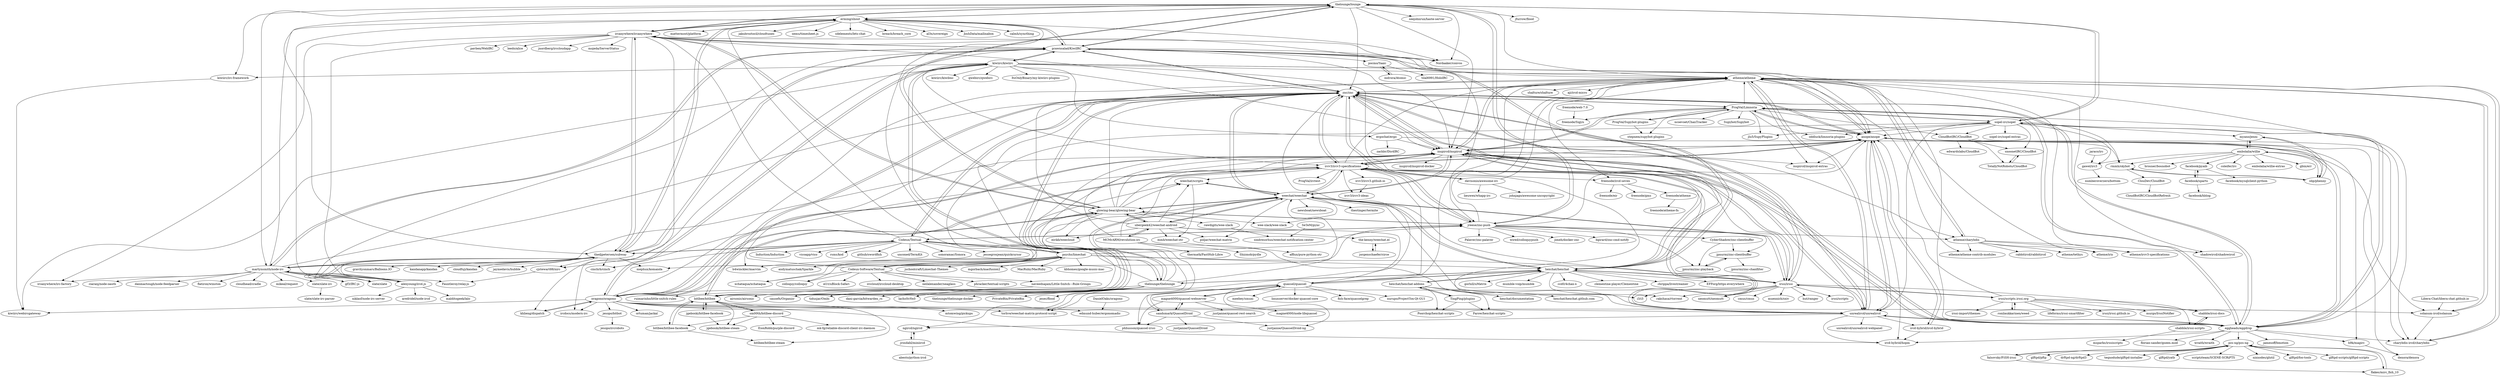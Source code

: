 digraph G {
"thelounge/lounge" -> "erming/shout"
"thelounge/lounge" -> "ircanywhere/ircanywhere"
"thelounge/lounge" -> "prawnsalad/KiwiIRC"
"thelounge/lounge" -> "Nordaaker/convos" ["e"=1]
"thelounge/lounge" -> "znc/znc"
"thelounge/lounge" -> "jreese/znc-push"
"thelounge/lounge" -> "glowing-bear/glowing-bear"
"thelounge/lounge" -> "thedjpetersen/subway"
"thelounge/lounge" -> "sopel-irc/sopel"
"thelounge/lounge" -> "seejohnrun/haste-server" ["e"=1]
"thelounge/lounge" -> "atheme/atheme"
"thelounge/lounge" -> "martynsmith/node-irc"
"thelounge/lounge" -> "kiwiirc/irc-framework"
"thelounge/lounge" -> "jfurrow/flood" ["e"=1]
"thelounge/lounge" -> "inspircd/inspircd"
"ircv3/ircv3-specifications" -> "ircv3/ircv3-ideas"
"ircv3/ircv3-specifications" -> "ircv3/ircv3.github.io"
"ircv3/ircv3-specifications" -> "freenode/ircd-seven"
"ircv3/ircv3-specifications" -> "oragono/oragono"
"ircv3/ircv3-specifications" -> "inspircd/inspircd"
"ircv3/ircv3-specifications" -> "ircdocs/modern-irc"
"ircv3/ircv3-specifications" -> "atheme/atheme"
"ircv3/ircv3-specifications" -> "anope/anope"
"ircv3/ircv3-specifications" -> "unrealircd/unrealircd"
"ircv3/ircv3-specifications" -> "eggheads/eggdrop"
"ircv3/ircv3-specifications" -> "znc/znc"
"ircv3/ircv3-specifications" -> "weechat/weechat"
"ircv3/ircv3-specifications" -> "weechat/scripts"
"ircv3/ircv3-specifications" -> "ProgVal/irctest"
"ircv3/ircv3-specifications" -> "davisonio/awesome-irc"
"hexchat/hexchat" -> "znc/znc"
"hexchat/hexchat" -> "hexchat/hexchat-addons"
"hexchat/hexchat" -> "weechat/weechat"
"hexchat/hexchat" -> "irssi/irssi"
"hexchat/hexchat" -> "inspircd/inspircd"
"hexchat/hexchat" -> "prawnsalad/KiwiIRC"
"hexchat/hexchat" -> "gorhill/uMatrix" ["e"=1]
"hexchat/hexchat" -> "quassel/quassel"
"hexchat/hexchat" -> "mumble-voip/mumble" ["e"=1]
"hexchat/hexchat" -> "rakshasa/rtorrent" ["e"=1]
"hexchat/hexchat" -> "ccd0/4chan-x" ["e"=1]
"hexchat/hexchat" -> "thelounge/thelounge"
"hexchat/hexchat" -> "clementine-player/Clementine" ["e"=1]
"hexchat/hexchat" -> "chrippa/livestreamer" ["e"=1]
"hexchat/hexchat" -> "EFForg/https-everywhere" ["e"=1]
"weechat/weechat" -> "irssi/irssi"
"weechat/weechat" -> "glowing-bear/glowing-bear"
"weechat/weechat" -> "weechat/scripts"
"weechat/weechat" -> "znc/znc"
"weechat/weechat" -> "ubergeek42/weechat-android"
"weechat/weechat" -> "hexchat/hexchat"
"weechat/weechat" -> "wee-slack/wee-slack" ["e"=1]
"weechat/weechat" -> "neomutt/neomutt" ["e"=1]
"weechat/weechat" -> "bitlbee/bitlbee"
"weechat/weechat" -> "newsboat/newsboat" ["e"=1]
"weechat/weechat" -> "poljar/weechat-matrix" ["e"=1]
"weechat/weechat" -> "i3/i3" ["e"=1]
"weechat/weechat" -> "thestinger/termite" ["e"=1]
"weechat/weechat" -> "inspircd/inspircd"
"weechat/weechat" -> "ircv3/ircv3-specifications"
"magne4000/quassel-webserver" -> "sandsmark/QuasselDroid"
"magne4000/quassel-webserver" -> "quassel/quassel"
"magne4000/quassel-webserver" -> "magne4000/node-libquassel"
"magne4000/quassel-webserver" -> "phhusson/quassel-irssi"
"magne4000/quassel-webserver" -> "justjanne/quassel-rest-search"
"erming/shout" -> "thelounge/lounge"
"erming/shout" -> "slate/slate" ["e"=1]
"erming/shout" -> "thedjpetersen/subway"
"erming/shout" -> "mephux/komanda" ["e"=1]
"erming/shout" -> "ircanywhere/ircanywhere"
"erming/shout" -> "prawnsalad/KiwiIRC"
"erming/shout" -> "jakubroztocil/cloudtunes" ["e"=1]
"erming/shout" -> "semu/timesheet.js" ["e"=1]
"erming/shout" -> "sdelements/lets-chat" ["e"=1]
"erming/shout" -> "breach/breach_core" ["e"=1]
"erming/shout" -> "al3x/sovereign" ["e"=1]
"erming/shout" -> "JoshData/mailinabox" ["e"=1]
"erming/shout" -> "calmh/syncthing" ["e"=1]
"erming/shout" -> "mattermost/platform" ["e"=1]
"erming/shout" -> "Nordaaker/convos" ["e"=1]
"prawnsalad/KiwiIRC" -> "kiwiirc/kiwiirc"
"prawnsalad/KiwiIRC" -> "ircanywhere/ircanywhere"
"prawnsalad/KiwiIRC" -> "thedjpetersen/subway"
"prawnsalad/KiwiIRC" -> "erming/shout"
"prawnsalad/KiwiIRC" -> "znc/znc"
"prawnsalad/KiwiIRC" -> "cjstewart88/nirc"
"prawnsalad/KiwiIRC" -> "martynsmith/node-irc"
"prawnsalad/KiwiIRC" -> "thelounge/lounge"
"prawnsalad/KiwiIRC" -> "Nordaaker/convos" ["e"=1]
"prawnsalad/KiwiIRC" -> "inspircd/inspircd"
"prawnsalad/KiwiIRC" -> "hexchat/hexchat"
"prawnsalad/KiwiIRC" -> "anope/anope"
"prawnsalad/KiwiIRC" -> "atheme/atheme"
"prawnsalad/KiwiIRC" -> "pocmo/Yaaic"
"prawnsalad/KiwiIRC" -> "slate/slate" ["e"=1]
"jorgenschaefer/circe" -> "the-kenny/weechat.el"
"thelounge/thelounge" -> "thelounge/thelounge-docker"
"thelounge/thelounge" -> "znc/znc"
"thelounge/thelounge" -> "kiwiirc/kiwiirc"
"thelounge/thelounge" -> "hexchat/hexchat"
"thelounge/thelounge" -> "oragono/oragono"
"thelounge/thelounge" -> "PrivateBin/PrivateBin" ["e"=1]
"thelounge/thelounge" -> "jesec/flood" ["e"=1]
"thelounge/thelounge" -> "airsonic/airsonic" ["e"=1]
"thelounge/thelounge" -> "causefx/Organizr" ["e"=1]
"thelounge/thelounge" -> "weechat/weechat"
"thelounge/thelounge" -> "inspircd/inspircd"
"thelounge/thelounge" -> "tidusjar/Ombi" ["e"=1]
"thelounge/thelounge" -> "dani-garcia/bitwarden_rs" ["e"=1]
"thelounge/thelounge" -> "erming/shout"
"thelounge/thelounge" -> "lachs0r/0x0" ["e"=1]
"unrealircd/unrealircd" -> "anope/anope"
"unrealircd/unrealircd" -> "eggheads/eggdrop"
"unrealircd/unrealircd" -> "inspircd/inspircd"
"unrealircd/unrealircd" -> "atheme/atheme"
"unrealircd/unrealircd" -> "ircd-hybrid/hopm"
"unrealircd/unrealircd" -> "unrealircd/unrealircd-webpanel"
"unrealircd/unrealircd" -> "ircd-hybrid/ircd-hybrid"
"unrealircd/unrealircd" -> "ircv3/ircv3-specifications"
"unrealircd/unrealircd" -> "ngircd/ngircd"
"unrealircd/unrealircd" -> "znc/znc"
"MCMrARM/revolution-irc" -> "thermatk/FastHub-Libre" ["e"=1]
"MCMrARM/revolution-irc" -> "unrealircd/unrealircd"
"MCMrARM/revolution-irc" -> "ubergeek42/weechat-android"
"MCMrARM/revolution-irc" -> "ircv3/ircv3-specifications"
"MCMrARM/revolution-irc" -> "inspircd/inspircd"
"MCMrARM/revolution-irc" -> "Shizmob/pydle"
"jaraco/irc" -> "gawel/irc3"
"sm00th/bitlbee-discord" -> "bitlbee/bitlbee"
"sm00th/bitlbee-discord" -> "jgeboski/bitlbee-steam"
"sm00th/bitlbee-discord" -> "bitlbee/bitlbee-facebook"
"sm00th/bitlbee-discord" -> "mk-fg/reliable-discord-client-irc-daemon"
"sm00th/bitlbee-discord" -> "EionRobb/purple-discord" ["e"=1]
"glowing-bear/glowing-bear" -> "ubergeek42/weechat-android"
"glowing-bear/glowing-bear" -> "weechat/weechat"
"glowing-bear/glowing-bear" -> "weechat/scripts"
"glowing-bear/glowing-bear" -> "torhve/weechat-matrix-protocol-script" ["e"=1]
"glowing-bear/glowing-bear" -> "jreese/znc-push"
"glowing-bear/glowing-bear" -> "ircanywhere/ircanywhere"
"glowing-bear/glowing-bear" -> "znc/znc"
"glowing-bear/glowing-bear" -> "eirikb/weecloud"
"glowing-bear/glowing-bear" -> "wee-slack/wee-slack" ["e"=1]
"glowing-bear/glowing-bear" -> "bitlbee/bitlbee"
"glowing-bear/glowing-bear" -> "thelounge/lounge"
"glowing-bear/glowing-bear" -> "inspircd/inspircd"
"glowing-bear/glowing-bear" -> "anope/anope"
"glowing-bear/glowing-bear" -> "rawdigits/wee-slack"
"glowing-bear/glowing-bear" -> "oragono/oragono"
"mmb/weechat-otr" -> "afflux/pure-python-otr"
"thedjpetersen/subway" -> "erming/shout"
"thedjpetersen/subway" -> "prawnsalad/KiwiIRC"
"thedjpetersen/subway" -> "martynsmith/node-irc"
"thedjpetersen/subway" -> "ircanywhere/ircanywhere"
"thedjpetersen/subway" -> "alexyoung/ircd.js"
"thedjpetersen/subway" -> "slate/slate" ["e"=1]
"thedjpetersen/subway" -> "mephux/komanda" ["e"=1]
"thedjpetersen/subway" -> "kandanapp/kandan" ["e"=1]
"thedjpetersen/subway" -> "cjstewart88/nirc"
"thedjpetersen/subway" -> "Fauntleroy/relay.js"
"thedjpetersen/subway" -> "cloudfuji/kandan" ["e"=1]
"thedjpetersen/subway" -> "cinchrb/cinch" ["e"=1]
"thedjpetersen/subway" -> "Codeux/Textual"
"thedjpetersen/subway" -> "jaymedavis/hubble" ["e"=1]
"thedjpetersen/subway" -> "gravityonmars/Balloons.IO" ["e"=1]
"ubergeek42/weechat-android" -> "glowing-bear/glowing-bear"
"ubergeek42/weechat-android" -> "weechat/weechat"
"ubergeek42/weechat-android" -> "weechat/scripts"
"ubergeek42/weechat-android" -> "eirikb/weecloud"
"ubergeek42/weechat-android" -> "the-kenny/weechat.el"
"ubergeek42/weechat-android" -> "mmb/weechat-otr"
"ubergeek42/weechat-android" -> "MCMrARM/revolution-irc"
"ubergeek42/weechat-android" -> "atheme/atheme"
"ubergeek42/weechat-android" -> "poljar/weechat-matrix" ["e"=1]
"ubergeek42/weechat-android" -> "torhve/weechat-matrix-protocol-script" ["e"=1]
"kiwiirc/kiwiirc" -> "kiwiirc/webircgateway"
"kiwiirc/kiwiirc" -> "prawnsalad/KiwiIRC"
"kiwiirc/kiwiirc" -> "kiwiirc/irc-framework"
"kiwiirc/kiwiirc" -> "unrealircd/unrealircd"
"kiwiirc/kiwiirc" -> "kiwiirc/kiwibnc"
"kiwiirc/kiwiirc" -> "atheme/atheme"
"kiwiirc/kiwiirc" -> "thelounge/thelounge"
"kiwiirc/kiwiirc" -> "inspircd/inspircd"
"kiwiirc/kiwiirc" -> "anope/anope"
"kiwiirc/kiwiirc" -> "eggheads/eggdrop"
"kiwiirc/kiwiirc" -> "qwebirc/qwebirc"
"kiwiirc/kiwiirc" -> "ircv3/ircv3-specifications"
"kiwiirc/kiwiirc" -> "oragono/oragono"
"kiwiirc/kiwiirc" -> "ergochat/ergo"
"kiwiirc/kiwiirc" -> "ItsOnlyBinary/my-kiwiirc-plugins"
"jrosdahl/miniircd" -> "abesto/python-ircd"
"jrosdahl/miniircd" -> "ngircd/ngircd"
"sopel-irc/sopel" -> "ProgVal/Limnoria"
"sopel-irc/sopel" -> "myano/jenni"
"sopel-irc/sopel" -> "eggheads/eggdrop"
"sopel-irc/sopel" -> "sopel-irc/sopel-extras"
"sopel-irc/sopel" -> "CloudBotIRC/CloudBot"
"sopel-irc/sopel" -> "anope/anope"
"sopel-irc/sopel" -> "snoonetIRC/CloudBot"
"sopel-irc/sopel" -> "rmmh/skybot"
"sopel-irc/sopel" -> "jlu5/SupyPlugins"
"sopel-irc/sopel" -> "unrealircd/unrealircd"
"sopel-irc/sopel" -> "thelounge/lounge"
"sopel-irc/sopel" -> "gawel/irc3"
"sopel-irc/sopel" -> "oddluck/limnoria-plugins"
"h9k/magirc" -> "denora/denora"
"bitlbee/bitlbee" -> "jgeboski/bitlbee-facebook"
"bitlbee/bitlbee" -> "sm00th/bitlbee-discord"
"bitlbee/bitlbee" -> "bitlbee/bitlbee-facebook"
"bitlbee/bitlbee" -> "jgeboski/bitlbee-steam"
"bitlbee/bitlbee" -> "bitlbee/bitlbee-steam"
"bitlbee/bitlbee" -> "weechat/weechat"
"bitlbee/bitlbee" -> "znc/znc"
"bitlbee/bitlbee" -> "weechat/scripts"
"bitlbee/bitlbee" -> "mtomwing/pickups" ["e"=1]
"bitlbee/bitlbee" -> "glowing-bear/glowing-bear"
"quassel/quassel" -> "sandsmark/QuasselDroid"
"quassel/quassel" -> "magne4000/quassel-webserver"
"quassel/quassel" -> "justjanne/QuasselDroid-ng"
"quassel/quassel" -> "phhusson/quassel-irssi"
"quassel/quassel" -> "meebey/smuxi"
"quassel/quassel" -> "ircv3/ircv3-specifications"
"quassel/quassel" -> "znc/znc"
"quassel/quassel" -> "hexchat/hexchat"
"quassel/quassel" -> "atheme/atheme"
"quassel/quassel" -> "linuxserver/docker-quassel-core"
"quassel/quassel" -> "fish-face/quasselgrep"
"quassel/quassel" -> "nurupo/ProjectTox-Qt-GUI" ["e"=1]
"irssi/irssi" -> "irssi/scripts.irssi.org"
"irssi/irssi" -> "weechat/weechat"
"irssi/irssi" -> "znc/znc"
"irssi/irssi" -> "hexchat/hexchat"
"irssi/irssi" -> "neomutt/neomutt" ["e"=1]
"irssi/irssi" -> "inspircd/inspircd"
"irssi/irssi" -> "irssi/scripts"
"irssi/irssi" -> "cmus/cmus" ["e"=1]
"irssi/irssi" -> "rakshasa/rtorrent" ["e"=1]
"irssi/irssi" -> "ircv3/ircv3-specifications"
"irssi/irssi" -> "bitlbee/bitlbee"
"irssi/irssi" -> "muennich/sxiv" ["e"=1]
"irssi/irssi" -> "hut/ranger" ["e"=1]
"irssi/irssi" -> "i3/i3" ["e"=1]
"irssi/irssi" -> "shabble/irssi-docs"
"atheme/atheme" -> "atheme/charybdis"
"atheme/atheme" -> "inspircd/inspircd"
"atheme/atheme" -> "charybdis-ircd/charybdis"
"atheme/atheme" -> "anope/anope"
"atheme/atheme" -> "atheme/atheme-contrib-modules"
"atheme/atheme" -> "solanum-ircd/solanum"
"atheme/atheme" -> "atheme/iris"
"atheme/atheme" -> "inspircd/inspircd-extras"
"atheme/atheme" -> "unrealircd/unrealircd"
"atheme/atheme" -> "atheme/ircv3-specifications"
"atheme/atheme" -> "shadowircd/shadowircd"
"atheme/atheme" -> "shalture/shalture"
"atheme/atheme" -> "freenode/ircd-seven"
"atheme/atheme" -> "znc/znc"
"atheme/atheme" -> "aji/ircd-micro"
"inspircd/inspircd" -> "atheme/atheme"
"inspircd/inspircd" -> "anope/anope"
"inspircd/inspircd" -> "inspircd/inspircd-extras"
"inspircd/inspircd" -> "unrealircd/unrealircd"
"inspircd/inspircd" -> "znc/znc"
"inspircd/inspircd" -> "ircv3/ircv3-specifications"
"inspircd/inspircd" -> "oragono/oragono"
"inspircd/inspircd" -> "eggheads/eggdrop"
"inspircd/inspircd" -> "atheme/charybdis"
"inspircd/inspircd" -> "inspircd/inspircd-docker"
"inspircd/inspircd" -> "ProgVal/Limnoria"
"inspircd/inspircd" -> "ngircd/ngircd"
"inspircd/inspircd" -> "hexchat/hexchat"
"inspircd/inspircd" -> "irssi/irssi"
"inspircd/inspircd" -> "weechat/weechat"
"znc/znc" -> "jreese/znc-push"
"znc/znc" -> "hexchat/hexchat"
"znc/znc" -> "weechat/weechat"
"znc/znc" -> "inspircd/inspircd"
"znc/znc" -> "anope/anope"
"znc/znc" -> "irssi/irssi"
"znc/znc" -> "atheme/atheme"
"znc/znc" -> "eggheads/eggdrop"
"znc/znc" -> "ProgVal/Limnoria"
"znc/znc" -> "thelounge/thelounge"
"znc/znc" -> "unrealircd/unrealircd"
"znc/znc" -> "prawnsalad/KiwiIRC"
"znc/znc" -> "ircv3/ircv3-specifications"
"znc/znc" -> "Codeux/Textual"
"znc/znc" -> "bitlbee/bitlbee"
"khlieng/dispatch" -> "oragono/oragono"
"ngircd/ngircd" -> "jrosdahl/miniircd"
"Libera-Chat/libera-chat.github.io" -> "solanum-ircd/solanum"
"embolalia/willie" -> "myano/jenni"
"embolalia/willie" -> "sbp/phenny"
"embolalia/willie" -> "rmmh/skybot"
"embolalia/willie" -> "embolalia/willie-extras"
"embolalia/willie" -> "gbin/err" ["e"=1]
"embolalia/willie" -> "brosner/bosnobot"
"embolalia/willie" -> "facebook/pyaib"
"embolalia/willie" -> "coleifer/irc"
"embolalia/willie" -> "gawel/irc3"
"martynsmith/node-irc" -> "alexyoung/ircd.js"
"martynsmith/node-irc" -> "thedjpetersen/subway"
"martynsmith/node-irc" -> "slate/slate-irc"
"martynsmith/node-irc" -> "prawnsalad/KiwiIRC"
"martynsmith/node-irc" -> "gf3/IRC-js"
"martynsmith/node-irc" -> "slate/slate" ["e"=1]
"martynsmith/node-irc" -> "ciaranj/node-oauth" ["e"=1]
"martynsmith/node-irc" -> "znc/znc"
"martynsmith/node-irc" -> "danmactough/node-feedparser" ["e"=1]
"martynsmith/node-irc" -> "inspircd/inspircd"
"martynsmith/node-irc" -> "flatiron/winston" ["e"=1]
"martynsmith/node-irc" -> "cloudhead/cradle" ["e"=1]
"martynsmith/node-irc" -> "erming/shout"
"martynsmith/node-irc" -> "mikeal/request" ["e"=1]
"martynsmith/node-irc" -> "ircanywhere/irc-factory"
"ronilaukkarinen/weed" -> "irssi/scripts.irssi.org"
"shabble/irssi-scripts" -> "shabble/irssi-docs"
"shabble/irssi-scripts" -> "msparks/irssiscripts"
"Codeux-Software/Textual" -> "znc/znc"
"Codeux-Software/Textual" -> "neilalexander/seaglass" ["e"=1]
"Codeux-Software/Textual" -> "psychs/limechat"
"Codeux-Software/Textual" -> "phracker/textual-scripts"
"Codeux-Software/Textual" -> "naveednajam/Little-Snitch---Rule-Groups"
"Codeux-Software/Textual" -> "jreese/znc-push"
"Codeux-Software/Textual" -> "xchataqua/xchataqua"
"Codeux-Software/Textual" -> "el1t/uBlock-Safari" ["e"=1]
"Codeux-Software/Textual" -> "colloquy/colloquy"
"Codeux-Software/Textual" -> "irccloud/irccloud-desktop"
"Codeux-Software/Textual" -> "sopel-irc/sopel"
"jesopo/bitbot" -> "jesopo/ircrobots"
"solanum-ircd/solanum" -> "atheme/atheme"
"solanum-ircd/solanum" -> "charybdis-ircd/charybdis"
"oragono/oragono" -> "ircv3/ircv3-specifications"
"oragono/oragono" -> "inspircd/inspircd"
"oragono/oragono" -> "khlieng/dispatch"
"oragono/oragono" -> "ortuman/jackal" ["e"=1]
"oragono/oragono" -> "jesopo/bitbot"
"oragono/oragono" -> "edmund-huber/ergonomadic"
"oragono/oragono" -> "solanum-ircd/solanum"
"oragono/oragono" -> "atheme/atheme"
"oragono/oragono" -> "ircd-hybrid/hopm"
"oragono/oragono" -> "glowing-bear/glowing-bear"
"oragono/oragono" -> "unrealircd/unrealircd"
"oragono/oragono" -> "kiwiirc/kiwiirc"
"oragono/oragono" -> "torhve/weechat-matrix-protocol-script" ["e"=1]
"oragono/oragono" -> "kiwiirc/webircgateway"
"oragono/oragono" -> "ircdocs/modern-irc"
"hexchat/hexchat-addons" -> "TingPing/plugins"
"hexchat/hexchat-addons" -> "hexchat/documentation"
"hexchat/hexchat-addons" -> "Poorchop/hexchat-scripts"
"hexchat/hexchat-addons" -> "hexchat/hexchat"
"hexchat/hexchat-addons" -> "hexchat/hexchat.github.com"
"hexchat/hexchat-addons" -> "Farow/hexchat-scripts"
"ergochat/ergo" -> "zachbr/Dis4IRC"
"ergochat/ergo" -> "solanum-ircd/solanum"
"ergochat/ergo" -> "inspircd/inspircd"
"irssi/scripts.irssi.org" -> "irssi/irssi"
"irssi/scripts.irssi.org" -> "lifeforms/irssi-smartfilter"
"irssi/scripts.irssi.org" -> "shabble/irssi-docs"
"irssi/scripts.irssi.org" -> "ronilaukkarinen/weed"
"irssi/scripts.irssi.org" -> "irssi/irssi.github.io"
"irssi/scripts.irssi.org" -> "shabble/irssi-scripts"
"irssi/scripts.irssi.org" -> "murgo/IrssiNotifier"
"irssi/scripts.irssi.org" -> "irssi-import/themes"
"irssi/scripts.irssi.org" -> "anope/anope"
"weechat/scripts" -> "weechat/weechat"
"weechat/scripts" -> "mmb/weechat-otr"
"facebook/pyaib" -> "facebook/sparts"
"facebook/pyaib" -> "facebook/mysqlclient-python" ["e"=1]
"rawdigits/wee-slack" -> "sindresorhus/weechat-notification-center"
"CloudBotIRC/CloudBot" -> "snoonetIRC/CloudBot"
"CloudBotIRC/CloudBot" -> "TotallyNotRobots/CloudBot"
"CloudBotIRC/CloudBot" -> "edwardslabs/CloudBot"
"CloudBotIRC/CloudBot" -> "rmmh/skybot"
"sbp/phenny" -> "myano/jenni"
"sbp/phenny" -> "rmmh/skybot"
"sbp/phenny" -> "embolalia/willie"
"gawel/irc3" -> "numberoverzero/bottom"
"ircanywhere/ircanywhere" -> "Nordaaker/convos" ["e"=1]
"ircanywhere/ircanywhere" -> "erming/shout"
"ircanywhere/ircanywhere" -> "prawnsalad/KiwiIRC"
"ircanywhere/ircanywhere" -> "thelounge/lounge"
"ircanywhere/ircanywhere" -> "ircanywhere/irc-factory"
"ircanywhere/ircanywhere" -> "thedjpetersen/subway"
"ircanywhere/ircanywhere" -> "glowing-bear/glowing-bear"
"ircanywhere/ircanywhere" -> "pavben/WebIRC"
"ircanywhere/ircanywhere" -> "leedo/alice"
"ircanywhere/ircanywhere" -> "Fauntleroy/relay.js"
"ircanywhere/ircanywhere" -> "khlieng/dispatch"
"ircanywhere/ircanywhere" -> "jnordberg/irccloudapp"
"ircanywhere/ircanywhere" -> "jreese/znc-push"
"ircanywhere/ircanywhere" -> "mojeda/ServerStatus" ["e"=1]
"ircanywhere/ircanywhere" -> "znc/znc"
"davisonio/awesome-irc" -> "lieuwex/whapp-irc"
"davisonio/awesome-irc" -> "ircv3/ircv3-specifications"
"davisonio/awesome-irc" -> "johnjago/awesome-uncopyright" ["e"=1]
"davisonio/awesome-irc" -> "atheme/atheme"
"bitlbee/bitlbee-facebook" -> "bitlbee/bitlbee"
"bitlbee/bitlbee-facebook" -> "bitlbee/bitlbee-steam"
"psychs/limechat" -> "jschoolcraft/Limechat-Themes"
"psychs/limechat" -> "Codeux/Textual"
"psychs/limechat" -> "colloquy/colloquy"
"psychs/limechat" -> "Codeux-Software/Textual"
"psychs/limechat" -> "irssi/irssi"
"psychs/limechat" -> "xchataqua/xchataqua"
"psychs/limechat" -> "znc/znc"
"psychs/limechat" -> "b4winckler/macvim" ["e"=1]
"psychs/limechat" -> "hexchat/hexchat"
"psychs/limechat" -> "mgorbach/macfusion2" ["e"=1]
"psychs/limechat" -> "MacRuby/MacRuby" ["e"=1]
"psychs/limechat" -> "jreese/znc-push"
"psychs/limechat" -> "kbhomes/google-music-mac" ["e"=1]
"psychs/limechat" -> "andymatuschak/Sparkle" ["e"=1]
"psychs/limechat" -> "weechat/weechat"
"ProgVal/Limnoria" -> "ProgVal/Supybot-plugins"
"ProgVal/Limnoria" -> "sopel-irc/sopel"
"ProgVal/Limnoria" -> "ncoevoet/ChanTracker"
"ProgVal/Limnoria" -> "Supybot/Supybot"
"ProgVal/Limnoria" -> "anope/anope"
"ProgVal/Limnoria" -> "atheme/atheme"
"ProgVal/Limnoria" -> "znc/znc"
"ProgVal/Limnoria" -> "oddluck/limnoria-plugins"
"ProgVal/Limnoria" -> "CloudBotIRC/CloudBot"
"ProgVal/Limnoria" -> "inspircd/inspircd"
"ProgVal/Limnoria" -> "eggheads/eggdrop"
"ProgVal/Limnoria" -> "jlu5/SupyPlugins"
"ProgVal/Limnoria" -> "charybdis-ircd/charybdis"
"ProgVal/Limnoria" -> "freenode/Sigyn"
"ProgVal/Limnoria" -> "stepnem/supybot-plugins"
"the-kenny/weechat.el" -> "jorgenschaefer/circe"
"myano/jenni" -> "sbp/phenny"
"myano/jenni" -> "embolalia/willie"
"Codeux/Textual" -> "psychs/limechat"
"Codeux/Textual" -> "znc/znc"
"Codeux/Textual" -> "thedjpetersen/subway"
"Codeux/Textual" -> "jreese/znc-push"
"Codeux/Textual" -> "andymatuschak/Sparkle" ["e"=1]
"Codeux/Textual" -> "b4winckler/macvim" ["e"=1]
"Codeux/Textual" -> "Induction/Induction" ["e"=1]
"Codeux/Textual" -> "vicoapp/vico" ["e"=1]
"Codeux/Textual" -> "rsms/kod" ["e"=1]
"Codeux/Textual" -> "github/swordfish" ["e"=1]
"Codeux/Textual" -> "ircanywhere/ircanywhere"
"Codeux/Textual" -> "cinchrb/cinch" ["e"=1]
"Codeux/Textual" -> "unconed/TermKit" ["e"=1]
"Codeux/Textual" -> "sonoramac/Sonora" ["e"=1]
"Codeux/Textual" -> "jessegrosjean/quickcursor" ["e"=1]
"flakes/mirc_fish_10" -> "pzs-ng/pzs-ng"
"TotallyNotRobots/CloudBot" -> "snoonetIRC/CloudBot"
"rmmh/skybot" -> "sbp/phenny"
"rmmh/skybot" -> "ClouDev/CloudBot"
"freenode/ircd-seven" -> "freenode/atheme"
"freenode/ircd-seven" -> "freenode/eir"
"freenode/ircd-seven" -> "freenode/gms"
"indrora/Atomic" -> "pocmo/Yaaic"
"jreese/znc-push" -> "znc/znc"
"jreese/znc-push" -> "jpnurmi/znc-playback"
"jreese/znc-push" -> "CyberShadow/znc-clientbuffer"
"jreese/znc-push" -> "Palaver/znc-palaver"
"jreese/znc-push" -> "wired/colloquypush"
"jreese/znc-push" -> "jpnurmi/znc-clientbuffer"
"jreese/znc-push" -> "glowing-bear/glowing-bear"
"jreese/znc-push" -> "atheme/charybdis"
"jreese/znc-push" -> "jimeh/docker-znc"
"jreese/znc-push" -> "anope/anope"
"jreese/znc-push" -> "atheme/atheme"
"jreese/znc-push" -> "Codeux/Textual"
"jreese/znc-push" -> "thelounge/lounge"
"jreese/znc-push" -> "bgirard/znc-cmd-notify"
"jreese/znc-push" -> "ircv3/ircv3-specifications"
"ircv3/ircv3.github.io" -> "ircv3/ircv3-ideas"
"SeTeM/pync" -> "sindresorhus/weechat-notification-center"
"alexyoung/ircd.js" -> "martynsmith/node-irc"
"alexyoung/ircd.js" -> "thedjpetersen/subway"
"alexyoung/ircd.js" -> "aredridel/node-ircd"
"alexyoung/ircd.js" -> "malditogeek/lalo"
"alexyoung/ircd.js" -> "niklasf/node-irc-server"
"cjstewart88/nirc" -> "Fauntleroy/relay.js"
"kiwiirc/irc-framework" -> "kiwiirc/webircgateway"
"facebook/sparts" -> "facebook/hblog"
"facebook/sparts" -> "facebook/pyaib"
"atheme/charybdis" -> "atheme/atheme"
"atheme/charybdis" -> "atheme/tethys"
"atheme/charybdis" -> "shadowircd/shadowircd"
"atheme/charybdis" -> "atheme/ircv3-specifications"
"atheme/charybdis" -> "atheme/atheme-contrib-modules"
"atheme/charybdis" -> "atheme/iris"
"atheme/charybdis" -> "rabbitircd/rabbitircd"
"anope/anope" -> "unrealircd/unrealircd"
"anope/anope" -> "inspircd/inspircd"
"anope/anope" -> "atheme/atheme"
"anope/anope" -> "inspircd/inspircd-extras"
"anope/anope" -> "ircd-hybrid/hopm"
"anope/anope" -> "ircd-hybrid/ircd-hybrid"
"anope/anope" -> "h9k/magirc"
"anope/anope" -> "eggheads/eggdrop"
"anope/anope" -> "znc/znc"
"anope/anope" -> "charybdis-ircd/charybdis"
"anope/anope" -> "ProgVal/Limnoria"
"anope/anope" -> "denora/denora"
"anope/anope" -> "ircv3/ircv3-specifications"
"ircd-hybrid/ircd-hybrid" -> "anope/anope"
"ircd-hybrid/ircd-hybrid" -> "ircd-hybrid/hopm"
"jgeboski/bitlbee-facebook" -> "bitlbee/bitlbee"
"jgeboski/bitlbee-facebook" -> "jgeboski/bitlbee-steam"
"naveednajam/Little-Snitch---Rule-Groups" -> "ruimarinho/little-snitch-rules"
"eggheads/eggdrop" -> "unrealircd/unrealircd"
"eggheads/eggdrop" -> "anope/anope"
"eggheads/eggdrop" -> "znc/znc"
"eggheads/eggdrop" -> "jamesoff/bmotion"
"eggheads/eggdrop" -> "atheme/atheme"
"eggheads/eggdrop" -> "ircd-hybrid/hopm"
"eggheads/eggdrop" -> "florian-sander/gseen.mod"
"eggheads/eggdrop" -> "pzs-ng/pzs-ng"
"eggheads/eggdrop" -> "ircv3/ircv3-specifications"
"eggheads/eggdrop" -> "inspircd/inspircd"
"eggheads/eggdrop" -> "h9k/magirc"
"eggheads/eggdrop" -> "sopel-irc/sopel"
"eggheads/eggdrop" -> "ProgVal/Limnoria"
"eggheads/eggdrop" -> "charybdis-ircd/charybdis"
"eggheads/eggdrop" -> "wraith/wraith"
"TingPing/plugins" -> "Farow/hexchat-scripts"
"TingPing/plugins" -> "hexchat/hexchat-addons"
"TingPing/plugins" -> "Poorchop/hexchat-scripts"
"pocmo/Yaaic" -> "indrora/Atomic"
"pocmo/Yaaic" -> "tilal6991/HoloIRC"
"sandsmark/QuasselDroid" -> "magne4000/quassel-webserver"
"sandsmark/QuasselDroid" -> "quassel/quassel"
"sandsmark/QuasselDroid" -> "justjanne/QuasselDroid"
"sandsmark/QuasselDroid" -> "phhusson/quassel-irssi"
"sandsmark/QuasselDroid" -> "justjanne/QuasselDroid-ng"
"ProgVal/Supybot-plugins" -> "stepnem/supybot-plugins"
"ProgVal/Supybot-plugins" -> "ProgVal/Limnoria"
"shabble/irssi-docs" -> "shabble/irssi-scripts"
"charybdis-ircd/charybdis" -> "atheme/atheme"
"DanielOaks/oragono" -> "edmund-huber/ergonomadic"
"snoonetIRC/CloudBot" -> "TotallyNotRobots/CloudBot"
"freenode/web-7.0" -> "freenode/Sigyn"
"CyberShadow/znc-clientbuffer" -> "jpnurmi/znc-clientbuffer"
"CyberShadow/znc-clientbuffer" -> "jpnurmi/znc-playback"
"slate/slate-irc" -> "slate/slate-irc-parser"
"falsovsky/FiSH-irssi" -> "pzs-ng/pzs-ng"
"falsovsky/FiSH-irssi" -> "flakes/mirc_fish_10"
"pzs-ng/pzs-ng" -> "glftpd/pftp"
"pzs-ng/pzs-ng" -> "drftpd-ng/drftpd3"
"pzs-ng/pzs-ng" -> "teqnodude/glftpd-installer"
"pzs-ng/pzs-ng" -> "glftpd/yatb"
"pzs-ng/pzs-ng" -> "falsovsky/FiSH-irssi"
"pzs-ng/pzs-ng" -> "flakes/mirc_fish_10"
"pzs-ng/pzs-ng" -> "scriptzteam/SCENE-SCRiPTS"
"pzs-ng/pzs-ng" -> "nixnodes/glutil"
"pzs-ng/pzs-ng" -> "glftpd/foo-tools"
"pzs-ng/pzs-ng" -> "glftpd-scripts/glftpd-scripts"
"jpnurmi/znc-clientbuffer" -> "jpnurmi/znc-chanfilter"
"jpnurmi/znc-clientbuffer" -> "jpnurmi/znc-playback"
"ClouDev/CloudBot" -> "CloudBotIRC/CloudBotRefresh"
"jpnurmi/znc-playback" -> "jpnurmi/znc-clientbuffer"
"freenode/atheme" -> "freenode/atheme-fn"
"thelounge/lounge" ["l"="10.025,-30.99"]
"erming/shout" ["l"="10.05,-31.062"]
"ircanywhere/ircanywhere" ["l"="10.054,-31.017"]
"prawnsalad/KiwiIRC" ["l"="10.024,-31.025"]
"Nordaaker/convos" ["l"="-8.351,-4.883"]
"znc/znc" ["l"="9.966,-30.993"]
"jreese/znc-push" ["l"="9.939,-31.018"]
"glowing-bear/glowing-bear" ["l"="10.012,-31.006"]
"thedjpetersen/subway" ["l"="10.078,-31.046"]
"sopel-irc/sopel" ["l"="9.971,-30.887"]
"seejohnrun/haste-server" ["l"="-25.339,-41.457"]
"atheme/atheme" ["l"="9.919,-30.972"]
"martynsmith/node-irc" ["l"="10.088,-31.017"]
"kiwiirc/irc-framework" ["l"="10.037,-30.952"]
"jfurrow/flood" ["l"="-34.263,-22.237"]
"inspircd/inspircd" ["l"="9.957,-30.973"]
"ircv3/ircv3-specifications" ["l"="9.929,-30.984"]
"ircv3/ircv3-ideas" ["l"="9.886,-30.967"]
"ircv3/ircv3.github.io" ["l"="9.87,-30.954"]
"freenode/ircd-seven" ["l"="9.824,-30.98"]
"oragono/oragono" ["l"="9.947,-30.956"]
"ircdocs/modern-irc" ["l"="9.899,-30.951"]
"anope/anope" ["l"="9.962,-30.947"]
"unrealircd/unrealircd" ["l"="9.935,-30.947"]
"eggheads/eggdrop" ["l"="9.935,-30.928"]
"weechat/weechat" ["l"="9.983,-31.011"]
"weechat/scripts" ["l"="10.008,-31.035"]
"ProgVal/irctest" ["l"="9.907,-31"]
"davisonio/awesome-irc" ["l"="9.843,-30.96"]
"hexchat/hexchat" ["l"="9.937,-31.045"]
"hexchat/hexchat-addons" ["l"="9.847,-31.101"]
"irssi/irssi" ["l"="10.008,-30.963"]
"gorhill/uMatrix" ["l"="-27.934,-19.347"]
"quassel/quassel" ["l"="9.905,-31.093"]
"mumble-voip/mumble" ["l"="-25.611,-22.366"]
"rakshasa/rtorrent" ["l"="-34.226,-22.228"]
"ccd0/4chan-x" ["l"="-32.216,-19.966"]
"thelounge/thelounge" ["l"="9.97,-31.057"]
"clementine-player/Clementine" ["l"="-10.398,22.335"]
"chrippa/livestreamer" ["l"="-36.174,-16.372"]
"EFForg/https-everywhere" ["l"="-27.871,-19.385"]
"ubergeek42/weechat-android" ["l"="10.004,-31.055"]
"wee-slack/wee-slack" ["l"="22.111,2.317"]
"neomutt/neomutt" ["l"="-8.972,-20.255"]
"bitlbee/bitlbee" ["l"="10.056,-30.978"]
"newsboat/newsboat" ["l"="-8.949,-20.226"]
"poljar/weechat-matrix" ["l"="-25.386,-22.112"]
"i3/i3" ["l"="-9.037,-20.135"]
"thestinger/termite" ["l"="-8.997,-20.055"]
"magne4000/quassel-webserver" ["l"="9.874,-31.143"]
"sandsmark/QuasselDroid" ["l"="9.892,-31.134"]
"magne4000/node-libquassel" ["l"="9.852,-31.165"]
"phhusson/quassel-irssi" ["l"="9.874,-31.125"]
"justjanne/quassel-rest-search" ["l"="9.867,-31.174"]
"slate/slate" ["l"="10.482,-34.004"]
"mephux/komanda" ["l"="10.322,-34.023"]
"jakubroztocil/cloudtunes" ["l"="10.276,-34.013"]
"semu/timesheet.js" ["l"="10.449,-33.839"]
"sdelements/lets-chat" ["l"="-12.47,-20.506"]
"breach/breach_core" ["l"="10.363,-34.009"]
"al3x/sovereign" ["l"="10.338,-34.238"]
"JoshData/mailinabox" ["l"="10.347,-34.138"]
"calmh/syncthing" ["l"="10.26,-34.2"]
"mattermost/platform" ["l"="-12.556,-20.512"]
"kiwiirc/kiwiirc" ["l"="9.978,-30.963"]
"cjstewart88/nirc" ["l"="10.09,-31.084"]
"pocmo/Yaaic" ["l"="10.052,-31.149"]
"jorgenschaefer/circe" ["l"="10.112,-31.163"]
"the-kenny/weechat.el" ["l"="10.084,-31.134"]
"thelounge/thelounge-docker" ["l"="9.975,-31.128"]
"PrivateBin/PrivateBin" ["l"="-32.548,-22.814"]
"jesec/flood" ["l"="-34.353,-22.27"]
"airsonic/airsonic" ["l"="-33.612,-25.554"]
"causefx/Organizr" ["l"="-34.695,-23.504"]
"tidusjar/Ombi" ["l"="-34.649,-23.446"]
"dani-garcia/bitwarden_rs" ["l"="-32.709,-22.951"]
"lachs0r/0x0" ["l"="-25.419,-41.434"]
"ircd-hybrid/hopm" ["l"="9.954,-30.928"]
"unrealircd/unrealircd-webpanel" ["l"="9.917,-30.918"]
"ircd-hybrid/ircd-hybrid" ["l"="9.97,-30.914"]
"ngircd/ngircd" ["l"="9.862,-30.905"]
"MCMrARM/revolution-irc" ["l"="9.959,-31.027"]
"thermatk/FastHub-Libre" ["l"="-28.204,-22.011"]
"Shizmob/pydle" ["l"="9.962,-31.102"]
"jaraco/irc" ["l"="9.939,-30.716"]
"gawel/irc3" ["l"="9.963,-30.77"]
"sm00th/bitlbee-discord" ["l"="10.123,-30.954"]
"jgeboski/bitlbee-steam" ["l"="10.101,-30.944"]
"bitlbee/bitlbee-facebook" ["l"="10.101,-30.965"]
"mk-fg/reliable-discord-client-irc-daemon" ["l"="10.163,-30.941"]
"EionRobb/purple-discord" ["l"="-5.866,-43.047"]
"torhve/weechat-matrix-protocol-script" ["l"="-25.329,-22.153"]
"eirikb/weecloud" ["l"="10.02,-31.078"]
"rawdigits/wee-slack" ["l"="10.179,-31.039"]
"mmb/weechat-otr" ["l"="10.016,-31.101"]
"afflux/pure-python-otr" ["l"="10.017,-31.14"]
"alexyoung/ircd.js" ["l"="10.136,-31.059"]
"kandanapp/kandan" ["l"="8.847,-30.353"]
"Fauntleroy/relay.js" ["l"="10.105,-31.065"]
"cloudfuji/kandan" ["l"="8.895,-30.296"]
"cinchrb/cinch" ["l"="8.717,-30.246"]
"Codeux/Textual" ["l"="9.987,-31.035"]
"jaymedavis/hubble" ["l"="11.128,-34.154"]
"gravityonmars/Balloons.IO" ["l"="11.665,-31.935"]
"kiwiirc/webircgateway" ["l"="9.998,-30.939"]
"kiwiirc/kiwibnc" ["l"="10.002,-30.924"]
"qwebirc/qwebirc" ["l"="10.022,-30.899"]
"ergochat/ergo" ["l"="9.896,-30.91"]
"ItsOnlyBinary/my-kiwiirc-plugins" ["l"="9.985,-30.939"]
"jrosdahl/miniircd" ["l"="9.815,-30.871"]
"abesto/python-ircd" ["l"="9.78,-30.854"]
"ProgVal/Limnoria" ["l"="9.947,-30.906"]
"myano/jenni" ["l"="10.02,-30.785"]
"sopel-irc/sopel-extras" ["l"="9.993,-30.864"]
"CloudBotIRC/CloudBot" ["l"="9.985,-30.838"]
"snoonetIRC/CloudBot" ["l"="9.963,-30.837"]
"rmmh/skybot" ["l"="9.995,-30.791"]
"jlu5/SupyPlugins" ["l"="9.954,-30.88"]
"oddluck/limnoria-plugins" ["l"="9.966,-30.869"]
"h9k/magirc" ["l"="9.967,-30.924"]
"denora/denora" ["l"="9.983,-30.922"]
"jgeboski/bitlbee-facebook" ["l"="10.082,-30.953"]
"bitlbee/bitlbee-steam" ["l"="10.097,-30.98"]
"mtomwing/pickups" ["l"="-27.704,-15.977"]
"justjanne/QuasselDroid-ng" ["l"="9.915,-31.134"]
"meebey/smuxi" ["l"="9.914,-31.159"]
"linuxserver/docker-quassel-core" ["l"="9.907,-31.118"]
"fish-face/quasselgrep" ["l"="9.88,-31.109"]
"nurupo/ProjectTox-Qt-GUI" ["l"="-29.894,-22.032"]
"irssi/scripts.irssi.org" ["l"="10.07,-30.891"]
"irssi/scripts" ["l"="10.054,-30.933"]
"cmus/cmus" ["l"="-8.914,-20.174"]
"muennich/sxiv" ["l"="-9.016,-20.147"]
"hut/ranger" ["l"="-8.91,-20.044"]
"shabble/irssi-docs" ["l"="10.089,-30.911"]
"atheme/charybdis" ["l"="9.895,-30.991"]
"charybdis-ircd/charybdis" ["l"="9.914,-30.934"]
"atheme/atheme-contrib-modules" ["l"="9.88,-30.979"]
"solanum-ircd/solanum" ["l"="9.883,-30.934"]
"atheme/iris" ["l"="9.878,-30.993"]
"inspircd/inspircd-extras" ["l"="9.919,-30.953"]
"atheme/ircv3-specifications" ["l"="9.866,-30.984"]
"shadowircd/shadowircd" ["l"="9.894,-30.976"]
"shalture/shalture" ["l"="9.87,-30.969"]
"aji/ircd-micro" ["l"="9.884,-30.955"]
"inspircd/inspircd-docker" ["l"="9.995,-30.911"]
"khlieng/dispatch" ["l"="10.025,-30.933"]
"Libera-Chat/libera-chat.github.io" ["l"="9.808,-30.906"]
"embolalia/willie" ["l"="10.021,-30.738"]
"sbp/phenny" ["l"="10.018,-30.763"]
"embolalia/willie-extras" ["l"="10.046,-30.728"]
"gbin/err" ["l"="46.55,1.363"]
"brosner/bosnobot" ["l"="10.016,-30.706"]
"facebook/pyaib" ["l"="10.041,-30.664"]
"coleifer/irc" ["l"="10.056,-30.707"]
"slate/slate-irc" ["l"="10.183,-30.996"]
"gf3/IRC-js" ["l"="10.155,-31.015"]
"ciaranj/node-oauth" ["l"="11.835,-31.926"]
"danmactough/node-feedparser" ["l"="11.981,-31.881"]
"flatiron/winston" ["l"="11.789,-31.97"]
"cloudhead/cradle" ["l"="9.085,-31.731"]
"mikeal/request" ["l"="11.759,-32.007"]
"ircanywhere/irc-factory" ["l"="10.107,-31.001"]
"ronilaukkarinen/weed" ["l"="10.111,-30.868"]
"shabble/irssi-scripts" ["l"="10.12,-30.894"]
"msparks/irssiscripts" ["l"="10.16,-30.879"]
"Codeux-Software/Textual" ["l"="9.856,-31.012"]
"neilalexander/seaglass" ["l"="-25.366,-22.219"]
"psychs/limechat" ["l"="9.902,-31.025"]
"phracker/textual-scripts" ["l"="9.816,-31.014"]
"naveednajam/Little-Snitch---Rule-Groups" ["l"="9.761,-31.048"]
"xchataqua/xchataqua" ["l"="9.847,-31.043"]
"el1t/uBlock-Safari" ["l"="-47.522,-1.043"]
"colloquy/colloquy" ["l"="9.827,-31.033"]
"irccloud/irccloud-desktop" ["l"="9.784,-31.023"]
"jesopo/bitbot" ["l"="9.89,-30.883"]
"jesopo/ircrobots" ["l"="9.871,-30.855"]
"ortuman/jackal" ["l"="46.858,1.28"]
"edmund-huber/ergonomadic" ["l"="9.834,-30.924"]
"TingPing/plugins" ["l"="9.82,-31.117"]
"hexchat/documentation" ["l"="9.835,-31.133"]
"Poorchop/hexchat-scripts" ["l"="9.803,-31.114"]
"hexchat/hexchat.github.com" ["l"="9.815,-31.135"]
"Farow/hexchat-scripts" ["l"="9.816,-31.102"]
"zachbr/Dis4IRC" ["l"="9.864,-30.879"]
"lifeforms/irssi-smartfilter" ["l"="10.085,-30.841"]
"irssi/irssi.github.io" ["l"="10.069,-30.864"]
"murgo/IrssiNotifier" ["l"="10.121,-30.843"]
"irssi-import/themes" ["l"="10.085,-30.868"]
"facebook/sparts" ["l"="10.052,-30.632"]
"facebook/mysqlclient-python" ["l"="-5.062,-45.225"]
"sindresorhus/weechat-notification-center" ["l"="10.248,-31.054"]
"TotallyNotRobots/CloudBot" ["l"="9.967,-30.817"]
"edwardslabs/CloudBot" ["l"="10.008,-30.82"]
"numberoverzero/bottom" ["l"="9.941,-30.747"]
"pavben/WebIRC" ["l"="10.116,-31.035"]
"leedo/alice" ["l"="10.125,-31.018"]
"jnordberg/irccloudapp" ["l"="10.132,-30.993"]
"mojeda/ServerStatus" ["l"="10.827,-37.394"]
"lieuwex/whapp-irc" ["l"="9.775,-30.947"]
"johnjago/awesome-uncopyright" ["l"="27.347,-19.405"]
"jschoolcraft/Limechat-Themes" ["l"="9.842,-31.065"]
"b4winckler/macvim" ["l"="-10.347,-22.498"]
"mgorbach/macfusion2" ["l"="-47.608,-0.679"]
"MacRuby/MacRuby" ["l"="9.129,-30.444"]
"kbhomes/google-music-mac" ["l"="10.394,-34.181"]
"andymatuschak/Sparkle" ["l"="-46.782,2.232"]
"ProgVal/Supybot-plugins" ["l"="9.939,-30.872"]
"ncoevoet/ChanTracker" ["l"="9.95,-30.86"]
"Supybot/Supybot" ["l"="9.927,-30.86"]
"freenode/Sigyn" ["l"="9.918,-30.84"]
"stepnem/supybot-plugins" ["l"="9.931,-30.884"]
"Induction/Induction" ["l"="9.167,-30.425"]
"vicoapp/vico" ["l"="-52.082,1.952"]
"rsms/kod" ["l"="-52.007,1.89"]
"github/swordfish" ["l"="8.784,-30.23"]
"unconed/TermKit" ["l"="11.415,-31.976"]
"sonoramac/Sonora" ["l"="-46.825,2.151"]
"jessegrosjean/quickcursor" ["l"="-47.381,-2.544"]
"flakes/mirc_fish_10" ["l"="9.815,-30.794"]
"pzs-ng/pzs-ng" ["l"="9.832,-30.809"]
"ClouDev/CloudBot" ["l"="9.985,-30.752"]
"freenode/atheme" ["l"="9.784,-30.991"]
"freenode/eir" ["l"="9.792,-30.975"]
"freenode/gms" ["l"="9.771,-30.977"]
"indrora/Atomic" ["l"="10.052,-31.177"]
"jpnurmi/znc-playback" ["l"="9.91,-31.064"]
"CyberShadow/znc-clientbuffer" ["l"="9.891,-31.066"]
"Palaver/znc-palaver" ["l"="9.88,-31.037"]
"wired/colloquypush" ["l"="9.878,-31.051"]
"jpnurmi/znc-clientbuffer" ["l"="9.895,-31.055"]
"jimeh/docker-znc" ["l"="9.934,-31.085"]
"bgirard/znc-cmd-notify" ["l"="9.907,-31.045"]
"SeTeM/pync" ["l"="10.298,-31.064"]
"aredridel/node-ircd" ["l"="10.156,-31.081"]
"malditogeek/lalo" ["l"="10.177,-31.072"]
"niklasf/node-irc-server" ["l"="10.172,-31.092"]
"facebook/hblog" ["l"="10.06,-30.602"]
"atheme/tethys" ["l"="9.85,-30.991"]
"rabbitircd/rabbitircd" ["l"="9.879,-31.007"]
"ruimarinho/little-snitch-rules" ["l"="9.728,-31.059"]
"jamesoff/bmotion" ["l"="9.91,-30.875"]
"florian-sander/gseen.mod" ["l"="9.922,-30.905"]
"wraith/wraith" ["l"="9.914,-30.89"]
"tilal6991/HoloIRC" ["l"="10.069,-31.196"]
"justjanne/QuasselDroid" ["l"="9.888,-31.159"]
"DanielOaks/oragono" ["l"="9.771,-30.908"]
"freenode/web-7.0" ["l"="9.902,-30.802"]
"slate/slate-irc-parser" ["l"="10.216,-30.991"]
"falsovsky/FiSH-irssi" ["l"="9.796,-30.798"]
"glftpd/pftp" ["l"="9.824,-30.778"]
"drftpd-ng/drftpd3" ["l"="9.842,-30.778"]
"teqnodude/glftpd-installer" ["l"="9.801,-30.814"]
"glftpd/yatb" ["l"="9.851,-30.801"]
"scriptzteam/SCENE-SCRiPTS" ["l"="9.803,-30.774"]
"nixnodes/glutil" ["l"="9.816,-30.818"]
"glftpd/foo-tools" ["l"="9.844,-30.793"]
"glftpd-scripts/glftpd-scripts" ["l"="9.831,-30.791"]
"jpnurmi/znc-chanfilter" ["l"="9.87,-31.074"]
"CloudBotIRC/CloudBotRefresh" ["l"="9.981,-30.729"]
"freenode/atheme-fn" ["l"="9.759,-30.994"]
}